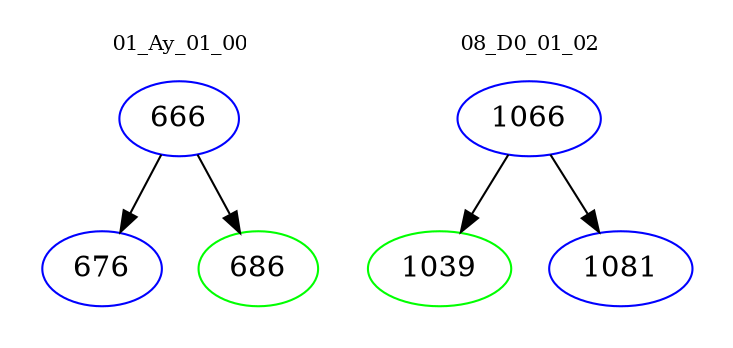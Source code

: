 digraph{
subgraph cluster_0 {
color = white
label = "01_Ay_01_00";
fontsize=10;
T0_666 [label="666", color="blue"]
T0_666 -> T0_676 [color="black"]
T0_676 [label="676", color="blue"]
T0_666 -> T0_686 [color="black"]
T0_686 [label="686", color="green"]
}
subgraph cluster_1 {
color = white
label = "08_D0_01_02";
fontsize=10;
T1_1066 [label="1066", color="blue"]
T1_1066 -> T1_1039 [color="black"]
T1_1039 [label="1039", color="green"]
T1_1066 -> T1_1081 [color="black"]
T1_1081 [label="1081", color="blue"]
}
}
